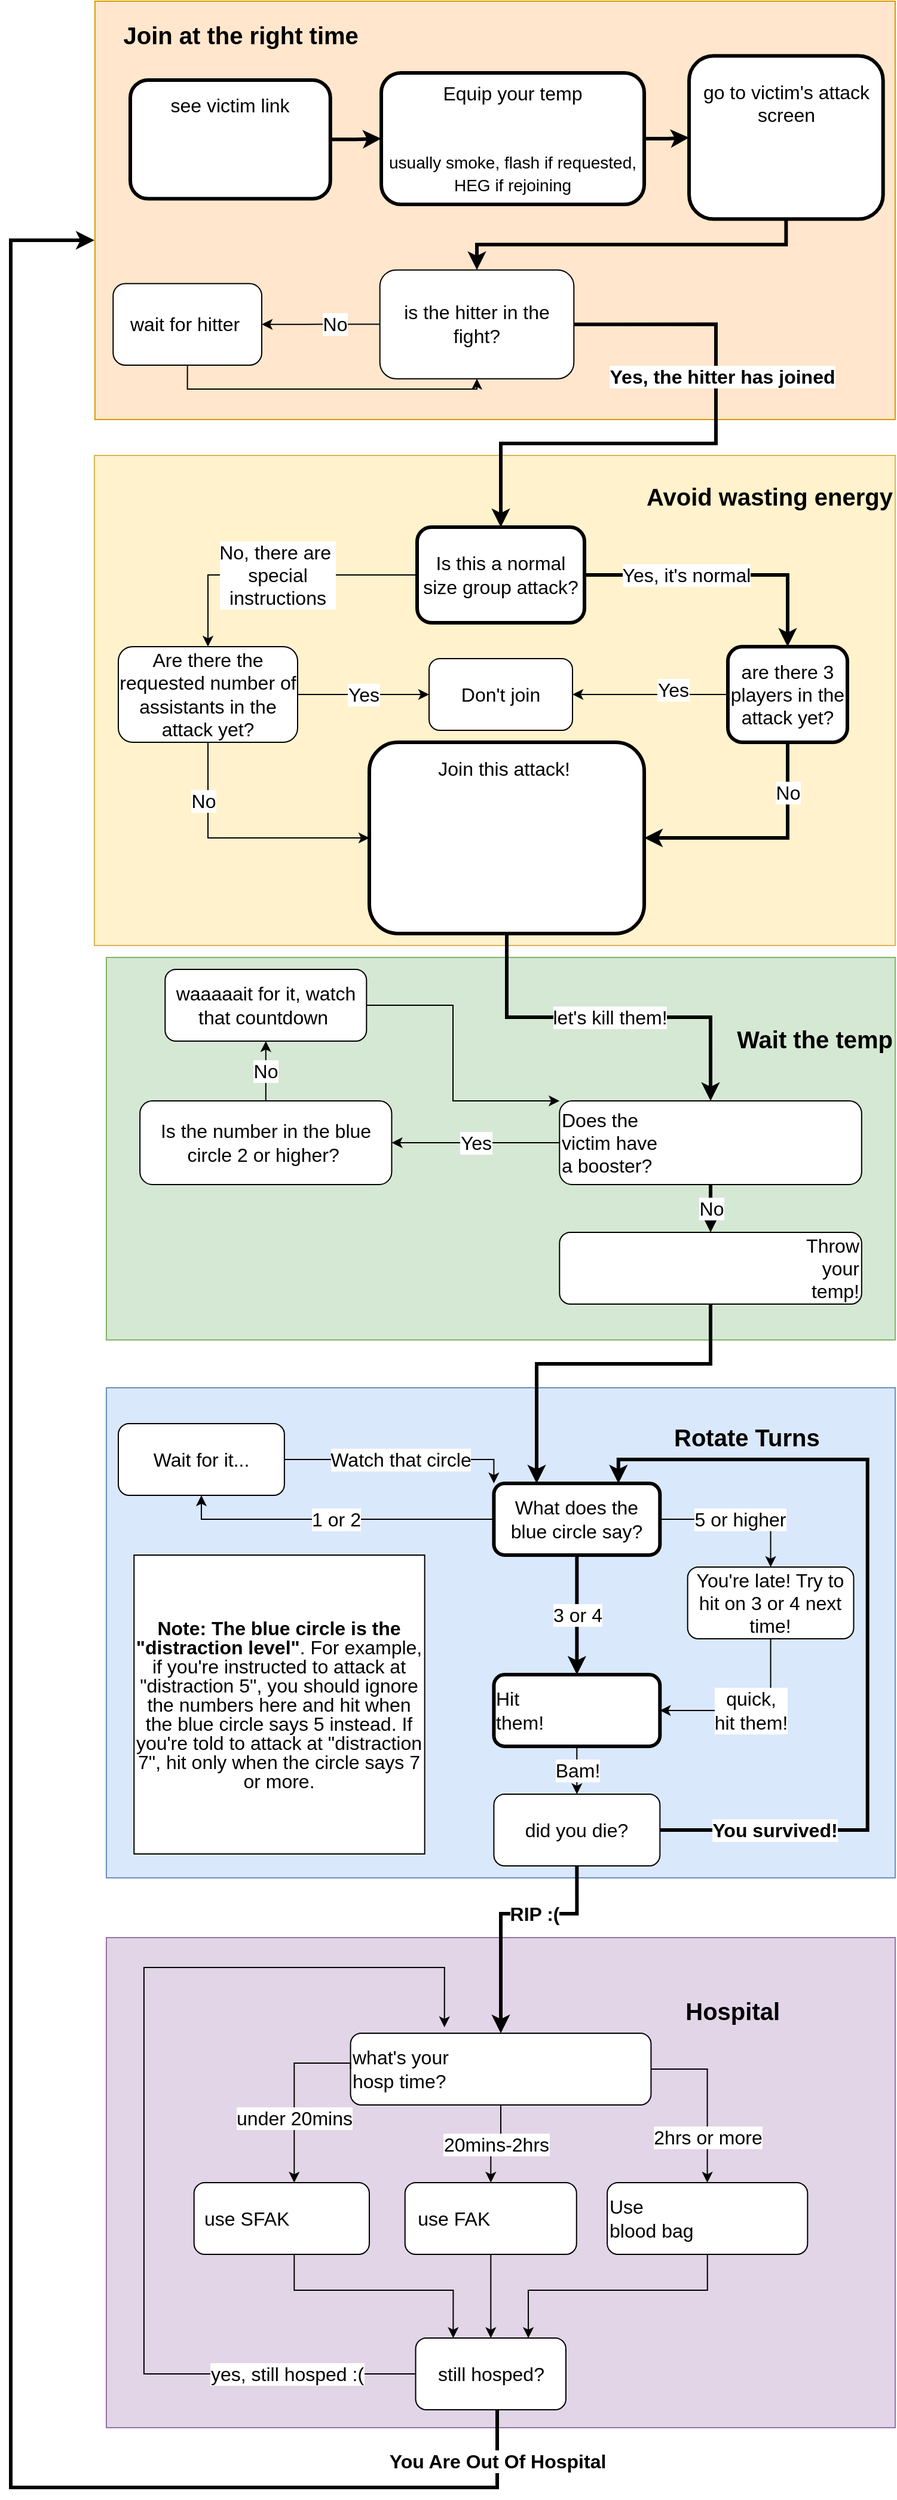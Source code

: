 <mxfile version="15.8.6" type="github">
  <diagram id="C5RBs43oDa-KdzZeNtuy" name="Page-1">
    <mxGraphModel dx="1382" dy="773" grid="1" gridSize="10" guides="1" tooltips="1" connect="1" arrows="1" fold="1" page="1" pageScale="1" pageWidth="827" pageHeight="1169" math="0" shadow="0">
      <root>
        <mxCell id="WIyWlLk6GJQsqaUBKTNV-0" />
        <mxCell id="WIyWlLk6GJQsqaUBKTNV-1" parent="WIyWlLk6GJQsqaUBKTNV-0" />
        <mxCell id="d0LsyiPQaal6j7EJQ6Qx-81" value="" style="group;fontSize=16;labelBackgroundColor=none;strokeColor=none;" vertex="1" connectable="0" parent="WIyWlLk6GJQsqaUBKTNV-1">
          <mxGeometry x="120" y="40" width="700" height="330" as="geometry" />
        </mxCell>
        <mxCell id="d0LsyiPQaal6j7EJQ6Qx-29" value="&lt;div style=&quot;text-align: center&quot;&gt;&lt;b style=&quot;font-size: 20px&quot;&gt;&amp;nbsp; &amp;nbsp; Join at the right time&lt;/b&gt;&lt;/div&gt;&lt;div style=&quot;text-align: center&quot;&gt;&lt;br&gt;&lt;/div&gt;&lt;br&gt;&lt;br&gt;&lt;br&gt;&lt;br&gt;&lt;br&gt;&lt;br&gt;&lt;br&gt;&lt;br&gt;&lt;br&gt;&lt;br&gt;&lt;br&gt;&lt;div style=&quot;text-align: center&quot;&gt;&lt;span style=&quot;font-size: 20px&quot;&gt;&lt;b&gt;&lt;br&gt;&lt;/b&gt;&lt;/span&gt;&lt;/div&gt;&lt;br&gt;&lt;div style=&quot;text-align: center&quot;&gt;&lt;br&gt;&lt;/div&gt;" style="rounded=0;whiteSpace=wrap;html=1;align=left;fontSize=16;labelBackgroundColor=none;labelBorderColor=none;fillColor=#ffe6cc;strokeColor=#d79b00;" vertex="1" parent="d0LsyiPQaal6j7EJQ6Qx-81">
          <mxGeometry x="30.43" y="-20" width="669.57" height="350" as="geometry" />
        </mxCell>
        <mxCell id="d0LsyiPQaal6j7EJQ6Qx-95" style="edgeStyle=orthogonalEdgeStyle;rounded=0;orthogonalLoop=1;jettySize=auto;html=1;labelBackgroundColor=#FFCE9F;fontSize=14;fontColor=default;strokeWidth=3;" edge="1" parent="d0LsyiPQaal6j7EJQ6Qx-81" source="WIyWlLk6GJQsqaUBKTNV-3" target="d0LsyiPQaal6j7EJQ6Qx-94">
          <mxGeometry relative="1" as="geometry" />
        </mxCell>
        <mxCell id="WIyWlLk6GJQsqaUBKTNV-3" value="see victim link&lt;br style=&quot;font-size: 16px&quot;&gt;&lt;br style=&quot;font-size: 16px&quot;&gt;&lt;br style=&quot;font-size: 16px&quot;&gt;&lt;br style=&quot;font-size: 16px&quot;&gt;" style="rounded=1;whiteSpace=wrap;html=1;fontSize=16;glass=0;strokeWidth=3;shadow=0;" parent="d0LsyiPQaal6j7EJQ6Qx-81" vertex="1">
          <mxGeometry x="60" y="46" width="167.39" height="99.31" as="geometry" />
        </mxCell>
        <mxCell id="d0LsyiPQaal6j7EJQ6Qx-0" value="go to victim&#39;s attack screen&lt;br style=&quot;font-size: 16px&quot;&gt;&lt;br style=&quot;font-size: 16px&quot;&gt;&lt;br style=&quot;font-size: 16px&quot;&gt;&lt;br style=&quot;font-size: 16px&quot;&gt;" style="rounded=1;whiteSpace=wrap;html=1;fontSize=16;strokeWidth=3;" vertex="1" parent="d0LsyiPQaal6j7EJQ6Qx-81">
          <mxGeometry x="527.536" y="25.759" width="162.319" height="136.552" as="geometry" />
        </mxCell>
        <mxCell id="d0LsyiPQaal6j7EJQ6Qx-3" value="is the hitter in the fight?" style="rounded=1;whiteSpace=wrap;html=1;fontSize=16;" vertex="1" parent="d0LsyiPQaal6j7EJQ6Qx-81">
          <mxGeometry x="268.841" y="204.828" width="162.319" height="91.034" as="geometry" />
        </mxCell>
        <mxCell id="d0LsyiPQaal6j7EJQ6Qx-5" style="edgeStyle=orthogonalEdgeStyle;rounded=0;orthogonalLoop=1;jettySize=auto;html=1;entryX=0.5;entryY=0;entryDx=0;entryDy=0;exitX=0.5;exitY=1;exitDx=0;exitDy=0;fontSize=16;strokeWidth=3;" edge="1" parent="d0LsyiPQaal6j7EJQ6Qx-81" source="d0LsyiPQaal6j7EJQ6Qx-0" target="d0LsyiPQaal6j7EJQ6Qx-3">
          <mxGeometry relative="1" as="geometry" />
        </mxCell>
        <mxCell id="d0LsyiPQaal6j7EJQ6Qx-8" style="edgeStyle=orthogonalEdgeStyle;rounded=0;orthogonalLoop=1;jettySize=auto;html=1;entryX=0.5;entryY=1;entryDx=0;entryDy=0;exitX=0.5;exitY=1;exitDx=0;exitDy=0;fontSize=16;" edge="1" parent="d0LsyiPQaal6j7EJQ6Qx-81" source="d0LsyiPQaal6j7EJQ6Qx-6" target="d0LsyiPQaal6j7EJQ6Qx-3">
          <mxGeometry relative="1" as="geometry" />
        </mxCell>
        <mxCell id="d0LsyiPQaal6j7EJQ6Qx-6" value="wait for hitter&amp;nbsp;" style="rounded=1;whiteSpace=wrap;html=1;fontSize=16;" vertex="1" parent="d0LsyiPQaal6j7EJQ6Qx-81">
          <mxGeometry x="45.65" y="216.207" width="124.35" height="68.276" as="geometry" />
        </mxCell>
        <object label="No" No="" id="d0LsyiPQaal6j7EJQ6Qx-7">
          <mxCell style="edgeStyle=orthogonalEdgeStyle;rounded=0;orthogonalLoop=1;jettySize=auto;html=1;fontSize=16;" edge="1" parent="d0LsyiPQaal6j7EJQ6Qx-81" source="d0LsyiPQaal6j7EJQ6Qx-3" target="d0LsyiPQaal6j7EJQ6Qx-6">
            <mxGeometry x="-0.234" relative="1" as="geometry">
              <mxPoint as="offset" />
            </mxGeometry>
          </mxCell>
        </object>
        <mxCell id="d0LsyiPQaal6j7EJQ6Qx-96" value="" style="edgeStyle=orthogonalEdgeStyle;rounded=0;orthogonalLoop=1;jettySize=auto;html=1;labelBackgroundColor=#FFCE9F;fontSize=14;fontColor=default;strokeWidth=3;" edge="1" parent="d0LsyiPQaal6j7EJQ6Qx-81" source="d0LsyiPQaal6j7EJQ6Qx-94" target="d0LsyiPQaal6j7EJQ6Qx-0">
          <mxGeometry relative="1" as="geometry" />
        </mxCell>
        <mxCell id="d0LsyiPQaal6j7EJQ6Qx-94" value="Equip your temp&lt;br&gt;&lt;br&gt;&lt;br&gt;&lt;font style=&quot;font-size: 14px&quot;&gt;usually smoke, flash if requested, HEG if rejoining&lt;/font&gt;" style="rounded=1;whiteSpace=wrap;html=1;labelBackgroundColor=none;labelBorderColor=none;fontSize=16;fontColor=default;strokeColor=default;strokeWidth=3;" vertex="1" parent="d0LsyiPQaal6j7EJQ6Qx-81">
          <mxGeometry x="270" y="40" width="220" height="110" as="geometry" />
        </mxCell>
        <mxCell id="d0LsyiPQaal6j7EJQ6Qx-31" value="&lt;b style=&quot;font-size: 20px&quot;&gt;Avoid wasting energy&lt;br&gt;&lt;br&gt;&lt;br&gt;&amp;nbsp; &amp;nbsp; &amp;nbsp;&lt;br&gt;&lt;/b&gt;&lt;br style=&quot;font-size: 16px&quot;&gt;&lt;br style=&quot;font-size: 16px&quot;&gt;&lt;br style=&quot;font-size: 16px&quot;&gt;&lt;br style=&quot;font-size: 16px&quot;&gt;&lt;br style=&quot;font-size: 16px&quot;&gt;&lt;br style=&quot;font-size: 16px&quot;&gt;&lt;br style=&quot;font-size: 16px&quot;&gt;&lt;br style=&quot;font-size: 16px&quot;&gt;&lt;br style=&quot;font-size: 16px&quot;&gt;&lt;br style=&quot;font-size: 16px&quot;&gt;&lt;br style=&quot;font-size: 16px&quot;&gt;&lt;br style=&quot;font-size: 16px&quot;&gt;&lt;br style=&quot;font-size: 16px&quot;&gt;&lt;br style=&quot;font-size: 16px&quot;&gt;" style="rounded=0;whiteSpace=wrap;html=1;align=right;fontSize=16;fillColor=#fff2cc;strokeColor=#d6b656;" vertex="1" parent="WIyWlLk6GJQsqaUBKTNV-1">
          <mxGeometry x="150" y="400" width="670" height="410" as="geometry" />
        </mxCell>
        <mxCell id="d0LsyiPQaal6j7EJQ6Qx-10" value="Is this a normal size group attack?" style="rounded=1;whiteSpace=wrap;html=1;fontSize=16;strokeWidth=3;" vertex="1" parent="WIyWlLk6GJQsqaUBKTNV-1">
          <mxGeometry x="420" y="460" width="140" height="80" as="geometry" />
        </mxCell>
        <mxCell id="d0LsyiPQaal6j7EJQ6Qx-13" value="Are there the requested number of assistants in the attack yet?" style="rounded=1;whiteSpace=wrap;html=1;fontSize=16;" vertex="1" parent="WIyWlLk6GJQsqaUBKTNV-1">
          <mxGeometry x="170" y="560" width="150" height="80" as="geometry" />
        </mxCell>
        <mxCell id="d0LsyiPQaal6j7EJQ6Qx-15" value="No, there are&amp;nbsp;&lt;br&gt;special&lt;br&gt;instructions" style="edgeStyle=orthogonalEdgeStyle;rounded=0;orthogonalLoop=1;jettySize=auto;html=1;entryX=0.5;entryY=0;entryDx=0;entryDy=0;exitX=0;exitY=0.5;exitDx=0;exitDy=0;fontSize=16;" edge="1" parent="WIyWlLk6GJQsqaUBKTNV-1" source="d0LsyiPQaal6j7EJQ6Qx-10" target="d0LsyiPQaal6j7EJQ6Qx-13">
          <mxGeometry relative="1" as="geometry">
            <mxPoint x="330" y="570" as="targetPoint" />
            <mxPoint x="445" y="510" as="sourcePoint" />
            <Array as="points">
              <mxPoint x="245" y="500" />
            </Array>
          </mxGeometry>
        </mxCell>
        <mxCell id="d0LsyiPQaal6j7EJQ6Qx-14" value="are there 3 players in the attack yet?" style="rounded=1;whiteSpace=wrap;html=1;fontSize=16;strokeWidth=3;" vertex="1" parent="WIyWlLk6GJQsqaUBKTNV-1">
          <mxGeometry x="680" y="560" width="100" height="80" as="geometry" />
        </mxCell>
        <mxCell id="d0LsyiPQaal6j7EJQ6Qx-16" style="edgeStyle=orthogonalEdgeStyle;rounded=0;orthogonalLoop=1;jettySize=auto;html=1;exitX=1;exitY=0.5;exitDx=0;exitDy=0;fontSize=16;strokeWidth=3;" edge="1" parent="WIyWlLk6GJQsqaUBKTNV-1" source="d0LsyiPQaal6j7EJQ6Qx-10" target="d0LsyiPQaal6j7EJQ6Qx-14">
          <mxGeometry relative="1" as="geometry" />
        </mxCell>
        <mxCell id="d0LsyiPQaal6j7EJQ6Qx-18" value="Yes, it&#39;s normal" style="edgeLabel;html=1;align=center;verticalAlign=middle;resizable=0;points=[];fontSize=16;" vertex="1" connectable="0" parent="d0LsyiPQaal6j7EJQ6Qx-16">
          <mxGeometry x="-0.267" relative="1" as="geometry">
            <mxPoint as="offset" />
          </mxGeometry>
        </mxCell>
        <mxCell id="d0LsyiPQaal6j7EJQ6Qx-20" value="Don&#39;t join" style="rounded=1;whiteSpace=wrap;html=1;fontSize=16;" vertex="1" parent="WIyWlLk6GJQsqaUBKTNV-1">
          <mxGeometry x="430" y="570" width="120" height="60" as="geometry" />
        </mxCell>
        <mxCell id="d0LsyiPQaal6j7EJQ6Qx-22" value="Yes" style="edgeStyle=orthogonalEdgeStyle;rounded=0;orthogonalLoop=1;jettySize=auto;html=1;entryX=0;entryY=0.5;entryDx=0;entryDy=0;fontSize=16;" edge="1" parent="WIyWlLk6GJQsqaUBKTNV-1" source="d0LsyiPQaal6j7EJQ6Qx-13" target="d0LsyiPQaal6j7EJQ6Qx-20">
          <mxGeometry relative="1" as="geometry" />
        </mxCell>
        <mxCell id="d0LsyiPQaal6j7EJQ6Qx-23" style="edgeStyle=orthogonalEdgeStyle;rounded=0;orthogonalLoop=1;jettySize=auto;html=1;entryX=1;entryY=0.5;entryDx=0;entryDy=0;fontSize=16;" edge="1" parent="WIyWlLk6GJQsqaUBKTNV-1" source="d0LsyiPQaal6j7EJQ6Qx-14" target="d0LsyiPQaal6j7EJQ6Qx-20">
          <mxGeometry relative="1" as="geometry" />
        </mxCell>
        <mxCell id="d0LsyiPQaal6j7EJQ6Qx-24" value="Yes" style="edgeLabel;html=1;align=center;verticalAlign=middle;resizable=0;points=[];fontSize=16;" vertex="1" connectable="0" parent="d0LsyiPQaal6j7EJQ6Qx-23">
          <mxGeometry x="-0.292" y="-4" relative="1" as="geometry">
            <mxPoint as="offset" />
          </mxGeometry>
        </mxCell>
        <mxCell id="d0LsyiPQaal6j7EJQ6Qx-25" value="Join this attack!&amp;nbsp;&lt;br style=&quot;font-size: 16px&quot;&gt;&lt;br style=&quot;font-size: 16px&quot;&gt;&lt;br style=&quot;font-size: 16px&quot;&gt;&lt;br style=&quot;font-size: 16px&quot;&gt;&lt;br style=&quot;font-size: 16px&quot;&gt;&lt;br style=&quot;font-size: 16px&quot;&gt;&lt;br style=&quot;font-size: 16px&quot;&gt;" style="rounded=1;whiteSpace=wrap;html=1;fontSize=16;strokeWidth=3;" vertex="1" parent="WIyWlLk6GJQsqaUBKTNV-1">
          <mxGeometry x="380" y="640" width="230" height="160" as="geometry" />
        </mxCell>
        <mxCell id="d0LsyiPQaal6j7EJQ6Qx-26" style="edgeStyle=orthogonalEdgeStyle;rounded=0;orthogonalLoop=1;jettySize=auto;html=1;entryX=0;entryY=0.5;entryDx=0;entryDy=0;fontSize=16;" edge="1" parent="WIyWlLk6GJQsqaUBKTNV-1" source="d0LsyiPQaal6j7EJQ6Qx-13" target="d0LsyiPQaal6j7EJQ6Qx-25">
          <mxGeometry relative="1" as="geometry">
            <Array as="points">
              <mxPoint x="245" y="720" />
            </Array>
          </mxGeometry>
        </mxCell>
        <mxCell id="d0LsyiPQaal6j7EJQ6Qx-28" value="No" style="edgeLabel;html=1;align=center;verticalAlign=middle;resizable=0;points=[];fontSize=16;" vertex="1" connectable="0" parent="d0LsyiPQaal6j7EJQ6Qx-26">
          <mxGeometry x="-0.543" y="-4" relative="1" as="geometry">
            <mxPoint as="offset" />
          </mxGeometry>
        </mxCell>
        <mxCell id="d0LsyiPQaal6j7EJQ6Qx-27" value="No" style="edgeStyle=orthogonalEdgeStyle;rounded=0;orthogonalLoop=1;jettySize=auto;html=1;fontSize=16;exitX=0.5;exitY=1;exitDx=0;exitDy=0;strokeWidth=3;" edge="1" parent="WIyWlLk6GJQsqaUBKTNV-1" source="d0LsyiPQaal6j7EJQ6Qx-14" target="d0LsyiPQaal6j7EJQ6Qx-25">
          <mxGeometry x="-0.579" relative="1" as="geometry">
            <Array as="points">
              <mxPoint x="730" y="720" />
            </Array>
            <mxPoint as="offset" />
          </mxGeometry>
        </mxCell>
        <mxCell id="d0LsyiPQaal6j7EJQ6Qx-42" value="&lt;b style=&quot;font-size: 20px&quot;&gt;Wait the temp&lt;br&gt;&lt;br&gt;&lt;br&gt;&lt;/b&gt;&lt;br style=&quot;font-size: 16px&quot;&gt;&lt;br style=&quot;font-size: 16px&quot;&gt;&lt;br style=&quot;font-size: 16px&quot;&gt;&lt;br style=&quot;font-size: 16px&quot;&gt;&lt;br style=&quot;font-size: 16px&quot;&gt;&lt;br style=&quot;font-size: 16px&quot;&gt;&lt;br style=&quot;font-size: 16px&quot;&gt;" style="rounded=0;whiteSpace=wrap;html=1;align=right;fontSize=16;fillColor=#d5e8d4;strokeColor=#82b366;" vertex="1" parent="WIyWlLk6GJQsqaUBKTNV-1">
          <mxGeometry x="160" y="820" width="660" height="320" as="geometry" />
        </mxCell>
        <mxCell id="d0LsyiPQaal6j7EJQ6Qx-33" value="Does the &lt;br&gt;victim have &lt;br&gt;a booster?&amp;nbsp;" style="rounded=1;whiteSpace=wrap;html=1;fontSize=16;align=left;" vertex="1" parent="WIyWlLk6GJQsqaUBKTNV-1">
          <mxGeometry x="539.149" y="940" width="252.766" height="70" as="geometry" />
        </mxCell>
        <mxCell id="d0LsyiPQaal6j7EJQ6Qx-34" value="Is the number in the blue circle 2 or higher?&amp;nbsp;" style="rounded=1;whiteSpace=wrap;html=1;fontSize=16;" vertex="1" parent="WIyWlLk6GJQsqaUBKTNV-1">
          <mxGeometry x="188.085" y="940" width="210.638" height="70" as="geometry" />
        </mxCell>
        <mxCell id="d0LsyiPQaal6j7EJQ6Qx-36" value="Yes" style="edgeStyle=orthogonalEdgeStyle;rounded=0;orthogonalLoop=1;jettySize=auto;html=1;entryX=1;entryY=0.5;entryDx=0;entryDy=0;fontSize=16;" edge="1" parent="WIyWlLk6GJQsqaUBKTNV-1" source="d0LsyiPQaal6j7EJQ6Qx-33" target="d0LsyiPQaal6j7EJQ6Qx-34">
          <mxGeometry relative="1" as="geometry" />
        </mxCell>
        <mxCell id="d0LsyiPQaal6j7EJQ6Qx-38" style="edgeStyle=orthogonalEdgeStyle;rounded=0;orthogonalLoop=1;jettySize=auto;html=1;entryX=0;entryY=0;entryDx=0;entryDy=0;fontSize=16;" edge="1" parent="WIyWlLk6GJQsqaUBKTNV-1" source="d0LsyiPQaal6j7EJQ6Qx-35" target="d0LsyiPQaal6j7EJQ6Qx-33">
          <mxGeometry relative="1" as="geometry">
            <Array as="points">
              <mxPoint x="450" y="860" />
              <mxPoint x="450" y="940" />
            </Array>
          </mxGeometry>
        </mxCell>
        <mxCell id="d0LsyiPQaal6j7EJQ6Qx-35" value="waaaaait for it, watch that countdown&amp;nbsp;" style="rounded=1;whiteSpace=wrap;html=1;fontSize=16;" vertex="1" parent="WIyWlLk6GJQsqaUBKTNV-1">
          <mxGeometry x="209.145" y="830" width="168.511" height="60" as="geometry" />
        </mxCell>
        <mxCell id="d0LsyiPQaal6j7EJQ6Qx-37" value="No" style="edgeStyle=orthogonalEdgeStyle;rounded=0;orthogonalLoop=1;jettySize=auto;html=1;entryX=0.5;entryY=1;entryDx=0;entryDy=0;fontSize=16;" edge="1" parent="WIyWlLk6GJQsqaUBKTNV-1" source="d0LsyiPQaal6j7EJQ6Qx-34" target="d0LsyiPQaal6j7EJQ6Qx-35">
          <mxGeometry relative="1" as="geometry" />
        </mxCell>
        <mxCell id="d0LsyiPQaal6j7EJQ6Qx-40" value="Throw &lt;br&gt;your &lt;br&gt;temp!" style="rounded=1;whiteSpace=wrap;html=1;fontSize=16;align=right;" vertex="1" parent="WIyWlLk6GJQsqaUBKTNV-1">
          <mxGeometry x="539.149" y="1050" width="252.766" height="60" as="geometry" />
        </mxCell>
        <mxCell id="d0LsyiPQaal6j7EJQ6Qx-41" value="No" style="edgeStyle=orthogonalEdgeStyle;rounded=0;orthogonalLoop=1;jettySize=auto;html=1;fontSize=16;strokeWidth=3;" edge="1" parent="WIyWlLk6GJQsqaUBKTNV-1" source="d0LsyiPQaal6j7EJQ6Qx-33" target="d0LsyiPQaal6j7EJQ6Qx-40">
          <mxGeometry relative="1" as="geometry" />
        </mxCell>
        <mxCell id="d0LsyiPQaal6j7EJQ6Qx-54" value="&lt;span style=&quot;font-size: 20px&quot;&gt;&lt;b&gt;Rotate Turns&amp;nbsp; &amp;nbsp; &amp;nbsp; &amp;nbsp; &amp;nbsp; &amp;nbsp;&lt;br&gt;&lt;/b&gt;&lt;/span&gt;&lt;br style=&quot;font-size: 16px&quot;&gt;&lt;br style=&quot;font-size: 16px&quot;&gt;&lt;br style=&quot;font-size: 16px&quot;&gt;&lt;br style=&quot;font-size: 16px&quot;&gt;&lt;br style=&quot;font-size: 16px&quot;&gt;&lt;br style=&quot;font-size: 16px&quot;&gt;&lt;br style=&quot;font-size: 16px&quot;&gt;&lt;br style=&quot;font-size: 16px&quot;&gt;&lt;br style=&quot;font-size: 16px&quot;&gt;&lt;br style=&quot;font-size: 16px&quot;&gt;&lt;br style=&quot;font-size: 16px&quot;&gt;&lt;br style=&quot;font-size: 16px&quot;&gt;&lt;br style=&quot;font-size: 16px&quot;&gt;&lt;br style=&quot;font-size: 16px&quot;&gt;&lt;br style=&quot;font-size: 16px&quot;&gt;&lt;br style=&quot;font-size: 16px&quot;&gt;&amp;nbsp; &amp;nbsp; &amp;nbsp; &amp;nbsp; &amp;nbsp; &amp;nbsp; &amp;nbsp;&amp;nbsp;&lt;br style=&quot;font-size: 16px&quot;&gt;" style="rounded=0;whiteSpace=wrap;html=1;align=right;fontSize=16;fillColor=#dae8fc;strokeColor=#6c8ebf;" vertex="1" parent="WIyWlLk6GJQsqaUBKTNV-1">
          <mxGeometry x="160" y="1180" width="660" height="410" as="geometry" />
        </mxCell>
        <mxCell id="d0LsyiPQaal6j7EJQ6Qx-44" value="What does the blue circle say?" style="rounded=1;whiteSpace=wrap;html=1;fontSize=16;strokeWidth=3;" vertex="1" parent="WIyWlLk6GJQsqaUBKTNV-1">
          <mxGeometry x="484.211" y="1260" width="138.947" height="60" as="geometry" />
        </mxCell>
        <mxCell id="d0LsyiPQaal6j7EJQ6Qx-52" value="Watch that circle" style="edgeStyle=orthogonalEdgeStyle;rounded=0;orthogonalLoop=1;jettySize=auto;html=1;entryX=0;entryY=0;entryDx=0;entryDy=0;fontSize=16;" edge="1" parent="WIyWlLk6GJQsqaUBKTNV-1" source="d0LsyiPQaal6j7EJQ6Qx-46" target="d0LsyiPQaal6j7EJQ6Qx-44">
          <mxGeometry relative="1" as="geometry" />
        </mxCell>
        <mxCell id="d0LsyiPQaal6j7EJQ6Qx-46" value="Wait for it..." style="rounded=1;whiteSpace=wrap;html=1;fontSize=16;" vertex="1" parent="WIyWlLk6GJQsqaUBKTNV-1">
          <mxGeometry x="170" y="1210" width="138.947" height="60" as="geometry" />
        </mxCell>
        <mxCell id="d0LsyiPQaal6j7EJQ6Qx-49" value="1 or 2" style="edgeStyle=orthogonalEdgeStyle;rounded=0;orthogonalLoop=1;jettySize=auto;html=1;entryX=0.5;entryY=1;entryDx=0;entryDy=0;fontSize=16;" edge="1" parent="WIyWlLk6GJQsqaUBKTNV-1" source="d0LsyiPQaal6j7EJQ6Qx-44" target="d0LsyiPQaal6j7EJQ6Qx-46">
          <mxGeometry relative="1" as="geometry" />
        </mxCell>
        <mxCell id="d0LsyiPQaal6j7EJQ6Qx-47" value="You&#39;re late! Try to hit on 3 or 4 next time!" style="rounded=1;whiteSpace=wrap;html=1;fontSize=16;" vertex="1" parent="WIyWlLk6GJQsqaUBKTNV-1">
          <mxGeometry x="646.316" y="1330" width="138.947" height="60" as="geometry" />
        </mxCell>
        <mxCell id="d0LsyiPQaal6j7EJQ6Qx-48" value="5 or higher" style="edgeStyle=orthogonalEdgeStyle;rounded=0;orthogonalLoop=1;jettySize=auto;html=1;entryX=0.5;entryY=0;entryDx=0;entryDy=0;exitX=1;exitY=0.5;exitDx=0;exitDy=0;fontSize=16;" edge="1" parent="WIyWlLk6GJQsqaUBKTNV-1" source="d0LsyiPQaal6j7EJQ6Qx-44" target="d0LsyiPQaal6j7EJQ6Qx-47">
          <mxGeometry relative="1" as="geometry" />
        </mxCell>
        <mxCell id="d0LsyiPQaal6j7EJQ6Qx-50" value="Hit &lt;br&gt;them!" style="rounded=1;whiteSpace=wrap;html=1;fontSize=16;align=left;strokeWidth=3;" vertex="1" parent="WIyWlLk6GJQsqaUBKTNV-1">
          <mxGeometry x="484.211" y="1420" width="138.947" height="60" as="geometry" />
        </mxCell>
        <mxCell id="d0LsyiPQaal6j7EJQ6Qx-51" value="3 or 4" style="edgeStyle=orthogonalEdgeStyle;rounded=0;orthogonalLoop=1;jettySize=auto;html=1;fontSize=16;strokeWidth=3;" edge="1" parent="WIyWlLk6GJQsqaUBKTNV-1" source="d0LsyiPQaal6j7EJQ6Qx-44" target="d0LsyiPQaal6j7EJQ6Qx-50">
          <mxGeometry relative="1" as="geometry" />
        </mxCell>
        <mxCell id="d0LsyiPQaal6j7EJQ6Qx-53" value="quick, &lt;br&gt;hit them!" style="edgeStyle=orthogonalEdgeStyle;rounded=0;orthogonalLoop=1;jettySize=auto;html=1;entryX=1;entryY=0.5;entryDx=0;entryDy=0;exitX=0.5;exitY=1;exitDx=0;exitDy=0;fontSize=16;" edge="1" parent="WIyWlLk6GJQsqaUBKTNV-1" source="d0LsyiPQaal6j7EJQ6Qx-47" target="d0LsyiPQaal6j7EJQ6Qx-50">
          <mxGeometry relative="1" as="geometry" />
        </mxCell>
        <mxCell id="d0LsyiPQaal6j7EJQ6Qx-59" value="&lt;b&gt;You survived!&lt;/b&gt;" style="edgeStyle=orthogonalEdgeStyle;rounded=0;orthogonalLoop=1;jettySize=auto;html=1;entryX=0.75;entryY=0;entryDx=0;entryDy=0;fontSize=16;strokeWidth=3;" edge="1" parent="WIyWlLk6GJQsqaUBKTNV-1" source="d0LsyiPQaal6j7EJQ6Qx-57" target="d0LsyiPQaal6j7EJQ6Qx-44">
          <mxGeometry x="-0.73" relative="1" as="geometry">
            <Array as="points">
              <mxPoint x="796.842" y="1550" />
              <mxPoint x="796.842" y="1240" />
              <mxPoint x="588.421" y="1240" />
            </Array>
            <mxPoint as="offset" />
          </mxGeometry>
        </mxCell>
        <mxCell id="d0LsyiPQaal6j7EJQ6Qx-57" value="did you die?" style="rounded=1;whiteSpace=wrap;html=1;fontSize=16;" vertex="1" parent="WIyWlLk6GJQsqaUBKTNV-1">
          <mxGeometry x="484.211" y="1520" width="138.947" height="60" as="geometry" />
        </mxCell>
        <mxCell id="d0LsyiPQaal6j7EJQ6Qx-58" value="Bam!" style="edgeStyle=orthogonalEdgeStyle;rounded=0;orthogonalLoop=1;jettySize=auto;html=1;entryX=0.5;entryY=0;entryDx=0;entryDy=0;fontSize=16;" edge="1" parent="WIyWlLk6GJQsqaUBKTNV-1" source="d0LsyiPQaal6j7EJQ6Qx-50" target="d0LsyiPQaal6j7EJQ6Qx-57">
          <mxGeometry relative="1" as="geometry" />
        </mxCell>
        <mxCell id="d0LsyiPQaal6j7EJQ6Qx-87" value="&lt;p style=&quot;line-height: 1&quot;&gt;&lt;b&gt;Note: The blue circle is the &quot;distraction level&quot;&lt;/b&gt;. For example, if you&#39;re instructed to attack at &quot;distraction 5&quot;, you should ignore the numbers here and hit when the blue circle says 5 instead. If you&#39;re told to attack at &quot;distraction 7&quot;, hit only when the circle says 7 or more.&lt;/p&gt;" style="rounded=0;whiteSpace=wrap;html=1;fontSize=16;" vertex="1" parent="WIyWlLk6GJQsqaUBKTNV-1">
          <mxGeometry x="183.158" y="1320" width="243.158" height="250" as="geometry" />
        </mxCell>
        <mxCell id="d0LsyiPQaal6j7EJQ6Qx-75" value="&lt;b style=&quot;font-size: 20px&quot;&gt;Hospital&amp;nbsp; &amp;nbsp; &amp;nbsp; &amp;nbsp; &amp;nbsp; &amp;nbsp; &amp;nbsp; &amp;nbsp; &amp;nbsp;&lt;br&gt;&lt;/b&gt;&lt;br style=&quot;font-size: 16px&quot;&gt;&lt;br style=&quot;font-size: 16px&quot;&gt;&lt;br style=&quot;font-size: 16px&quot;&gt;&lt;br style=&quot;font-size: 16px&quot;&gt;&lt;br style=&quot;font-size: 16px&quot;&gt;&lt;br style=&quot;font-size: 16px&quot;&gt;&lt;br style=&quot;font-size: 16px&quot;&gt;&lt;br style=&quot;font-size: 16px&quot;&gt;&lt;br style=&quot;font-size: 16px&quot;&gt;&lt;br style=&quot;font-size: 16px&quot;&gt;&lt;br style=&quot;font-size: 16px&quot;&gt;&lt;br style=&quot;font-size: 16px&quot;&gt;&lt;br style=&quot;font-size: 16px&quot;&gt;&lt;br style=&quot;font-size: 16px&quot;&gt;&lt;br style=&quot;font-size: 16px&quot;&gt;" style="rounded=0;whiteSpace=wrap;html=1;align=right;fontSize=16;fillColor=#e1d5e7;strokeColor=#9673a6;" vertex="1" parent="WIyWlLk6GJQsqaUBKTNV-1">
          <mxGeometry x="160" y="1640" width="660.0" height="410" as="geometry" />
        </mxCell>
        <mxCell id="d0LsyiPQaal6j7EJQ6Qx-60" value="what&#39;s your &lt;br&gt;&lt;div&gt;&lt;span&gt;hosp time?&amp;nbsp;&lt;/span&gt;&lt;/div&gt;" style="rounded=1;whiteSpace=wrap;html=1;fontSize=16;align=left;" vertex="1" parent="WIyWlLk6GJQsqaUBKTNV-1">
          <mxGeometry x="364.286" y="1720" width="251.429" height="60" as="geometry" />
        </mxCell>
        <mxCell id="d0LsyiPQaal6j7EJQ6Qx-61" value="use SFAK&amp;nbsp; &amp;nbsp; &amp;nbsp; &amp;nbsp; &amp;nbsp; &amp;nbsp; &amp;nbsp;" style="rounded=1;whiteSpace=wrap;html=1;fontSize=16;" vertex="1" parent="WIyWlLk6GJQsqaUBKTNV-1">
          <mxGeometry x="233.333" y="1845" width="146.667" height="60" as="geometry" />
        </mxCell>
        <mxCell id="d0LsyiPQaal6j7EJQ6Qx-64" value="under 20mins" style="edgeStyle=orthogonalEdgeStyle;rounded=0;orthogonalLoop=1;jettySize=auto;html=1;exitX=0;exitY=0.5;exitDx=0;exitDy=0;fontSize=16;" edge="1" parent="WIyWlLk6GJQsqaUBKTNV-1" source="d0LsyiPQaal6j7EJQ6Qx-60" target="d0LsyiPQaal6j7EJQ6Qx-61">
          <mxGeometry x="0.289" relative="1" as="geometry">
            <Array as="points">
              <mxPoint x="317.143" y="1745" />
            </Array>
            <mxPoint as="offset" />
          </mxGeometry>
        </mxCell>
        <mxCell id="d0LsyiPQaal6j7EJQ6Qx-62" value="use FAK&amp;nbsp; &amp;nbsp; &amp;nbsp; &amp;nbsp; &amp;nbsp; &amp;nbsp; &amp;nbsp;&amp;nbsp;" style="rounded=1;whiteSpace=wrap;html=1;fontSize=16;" vertex="1" parent="WIyWlLk6GJQsqaUBKTNV-1">
          <mxGeometry x="409.857" y="1845" width="143.524" height="60" as="geometry" />
        </mxCell>
        <mxCell id="d0LsyiPQaal6j7EJQ6Qx-67" value="20mins-2hrs" style="edgeStyle=orthogonalEdgeStyle;rounded=0;orthogonalLoop=1;jettySize=auto;html=1;fontSize=16;" edge="1" parent="WIyWlLk6GJQsqaUBKTNV-1" source="d0LsyiPQaal6j7EJQ6Qx-60" target="d0LsyiPQaal6j7EJQ6Qx-62">
          <mxGeometry relative="1" as="geometry" />
        </mxCell>
        <mxCell id="d0LsyiPQaal6j7EJQ6Qx-63" value="Use &lt;br&gt;blood bag&amp;nbsp; &amp;nbsp; &amp;nbsp; &amp;nbsp; &amp;nbsp; &amp;nbsp;" style="rounded=1;whiteSpace=wrap;html=1;fontSize=16;align=left;" vertex="1" parent="WIyWlLk6GJQsqaUBKTNV-1">
          <mxGeometry x="579.048" y="1845" width="167.619" height="60" as="geometry" />
        </mxCell>
        <mxCell id="d0LsyiPQaal6j7EJQ6Qx-69" value="2hrs or more" style="edgeStyle=orthogonalEdgeStyle;rounded=0;orthogonalLoop=1;jettySize=auto;html=1;fontSize=16;exitX=1;exitY=0.5;exitDx=0;exitDy=0;" edge="1" parent="WIyWlLk6GJQsqaUBKTNV-1" source="d0LsyiPQaal6j7EJQ6Qx-60" target="d0LsyiPQaal6j7EJQ6Qx-63">
          <mxGeometry x="0.474" relative="1" as="geometry">
            <mxPoint as="offset" />
          </mxGeometry>
        </mxCell>
        <mxCell id="d0LsyiPQaal6j7EJQ6Qx-74" value="yes, still hosped :(" style="edgeStyle=orthogonalEdgeStyle;rounded=0;orthogonalLoop=1;jettySize=auto;html=1;startArrow=none;exitX=0;exitY=0.5;exitDx=0;exitDy=0;fontSize=16;" edge="1" parent="WIyWlLk6GJQsqaUBKTNV-1" source="d0LsyiPQaal6j7EJQ6Qx-70">
          <mxGeometry x="-0.753" relative="1" as="geometry">
            <mxPoint x="442.857" y="1715" as="targetPoint" />
            <Array as="points">
              <mxPoint x="191.429" y="2005" />
              <mxPoint x="191.429" y="1665" />
              <mxPoint x="442.857" y="1665" />
            </Array>
            <mxPoint as="offset" />
          </mxGeometry>
        </mxCell>
        <mxCell id="d0LsyiPQaal6j7EJQ6Qx-70" value="still hosped?" style="rounded=1;whiteSpace=wrap;html=1;fontSize=16;" vertex="1" parent="WIyWlLk6GJQsqaUBKTNV-1">
          <mxGeometry x="418.762" y="1975" width="125.714" height="60" as="geometry" />
        </mxCell>
        <mxCell id="d0LsyiPQaal6j7EJQ6Qx-72" style="edgeStyle=orthogonalEdgeStyle;rounded=0;orthogonalLoop=1;jettySize=auto;html=1;entryX=0.25;entryY=0;entryDx=0;entryDy=0;fontSize=16;" edge="1" parent="WIyWlLk6GJQsqaUBKTNV-1" source="d0LsyiPQaal6j7EJQ6Qx-61" target="d0LsyiPQaal6j7EJQ6Qx-70">
          <mxGeometry relative="1" as="geometry">
            <Array as="points">
              <mxPoint x="317.143" y="1935" />
              <mxPoint x="450.19" y="1935" />
            </Array>
          </mxGeometry>
        </mxCell>
        <mxCell id="d0LsyiPQaal6j7EJQ6Qx-71" style="edgeStyle=orthogonalEdgeStyle;rounded=0;orthogonalLoop=1;jettySize=auto;html=1;fontSize=16;" edge="1" parent="WIyWlLk6GJQsqaUBKTNV-1" source="d0LsyiPQaal6j7EJQ6Qx-62" target="d0LsyiPQaal6j7EJQ6Qx-70">
          <mxGeometry relative="1" as="geometry" />
        </mxCell>
        <mxCell id="d0LsyiPQaal6j7EJQ6Qx-73" style="edgeStyle=orthogonalEdgeStyle;rounded=0;orthogonalLoop=1;jettySize=auto;html=1;entryX=0.75;entryY=0;entryDx=0;entryDy=0;fontSize=16;exitX=0.5;exitY=1;exitDx=0;exitDy=0;" edge="1" parent="WIyWlLk6GJQsqaUBKTNV-1" source="d0LsyiPQaal6j7EJQ6Qx-63" target="d0LsyiPQaal6j7EJQ6Qx-70">
          <mxGeometry relative="1" as="geometry">
            <Array as="points">
              <mxPoint x="662.857" y="1935" />
              <mxPoint x="513.048" y="1935" />
            </Array>
          </mxGeometry>
        </mxCell>
        <mxCell id="d0LsyiPQaal6j7EJQ6Qx-11" style="edgeStyle=orthogonalEdgeStyle;rounded=0;orthogonalLoop=1;jettySize=auto;html=1;entryX=0.5;entryY=0;entryDx=0;entryDy=0;exitX=1;exitY=0.5;exitDx=0;exitDy=0;fontSize=16;strokeWidth=3;" edge="1" parent="WIyWlLk6GJQsqaUBKTNV-1" source="d0LsyiPQaal6j7EJQ6Qx-3" target="d0LsyiPQaal6j7EJQ6Qx-10">
          <mxGeometry relative="1" as="geometry">
            <Array as="points">
              <mxPoint x="670" y="290" />
              <mxPoint x="670" y="390" />
              <mxPoint x="490" y="390" />
            </Array>
          </mxGeometry>
        </mxCell>
        <mxCell id="d0LsyiPQaal6j7EJQ6Qx-19" value="&lt;b&gt;Yes, the hitter has joined&lt;/b&gt;" style="edgeLabel;html=1;align=center;verticalAlign=middle;resizable=0;points=[];fontSize=16;" vertex="1" connectable="0" parent="d0LsyiPQaal6j7EJQ6Qx-11">
          <mxGeometry x="-0.38" relative="1" as="geometry">
            <mxPoint x="5" y="17" as="offset" />
          </mxGeometry>
        </mxCell>
        <mxCell id="d0LsyiPQaal6j7EJQ6Qx-39" value="let&#39;s kill them!" style="edgeStyle=orthogonalEdgeStyle;rounded=0;orthogonalLoop=1;jettySize=auto;html=1;entryX=0.5;entryY=0;entryDx=0;entryDy=0;exitX=0.5;exitY=1;exitDx=0;exitDy=0;fontSize=16;strokeWidth=3;" edge="1" parent="WIyWlLk6GJQsqaUBKTNV-1" source="d0LsyiPQaal6j7EJQ6Qx-25" target="d0LsyiPQaal6j7EJQ6Qx-33">
          <mxGeometry relative="1" as="geometry" />
        </mxCell>
        <mxCell id="d0LsyiPQaal6j7EJQ6Qx-45" style="edgeStyle=orthogonalEdgeStyle;rounded=0;orthogonalLoop=1;jettySize=auto;html=1;fontSize=16;strokeWidth=3;" edge="1" parent="WIyWlLk6GJQsqaUBKTNV-1" source="d0LsyiPQaal6j7EJQ6Qx-40" target="d0LsyiPQaal6j7EJQ6Qx-44">
          <mxGeometry relative="1" as="geometry">
            <Array as="points">
              <mxPoint x="666" y="1160" />
              <mxPoint x="520" y="1160" />
            </Array>
          </mxGeometry>
        </mxCell>
        <mxCell id="d0LsyiPQaal6j7EJQ6Qx-82" value="&lt;b&gt;RIP :(&lt;/b&gt;" style="edgeStyle=orthogonalEdgeStyle;rounded=0;orthogonalLoop=1;jettySize=auto;html=1;entryX=0.5;entryY=0;entryDx=0;entryDy=0;fontSize=16;exitX=0.5;exitY=1;exitDx=0;exitDy=0;strokeWidth=3;" edge="1" parent="WIyWlLk6GJQsqaUBKTNV-1" source="d0LsyiPQaal6j7EJQ6Qx-57" target="d0LsyiPQaal6j7EJQ6Qx-60">
          <mxGeometry x="-0.261" relative="1" as="geometry">
            <Array as="points">
              <mxPoint x="554" y="1620" />
              <mxPoint x="490" y="1620" />
            </Array>
            <mxPoint as="offset" />
          </mxGeometry>
        </mxCell>
        <mxCell id="d0LsyiPQaal6j7EJQ6Qx-84" value="&lt;b&gt;You Are Out Of Hospital&lt;/b&gt;" style="edgeStyle=orthogonalEdgeStyle;rounded=0;orthogonalLoop=1;jettySize=auto;html=1;fontSize=16;strokeWidth=3;" edge="1" parent="WIyWlLk6GJQsqaUBKTNV-1" source="d0LsyiPQaal6j7EJQ6Qx-70">
          <mxGeometry x="-0.965" relative="1" as="geometry">
            <mxPoint x="150" y="220" as="targetPoint" />
            <Array as="points">
              <mxPoint x="487" y="2100" />
              <mxPoint x="80" y="2100" />
              <mxPoint x="80" y="220" />
            </Array>
            <mxPoint as="offset" />
          </mxGeometry>
        </mxCell>
      </root>
    </mxGraphModel>
  </diagram>
</mxfile>
